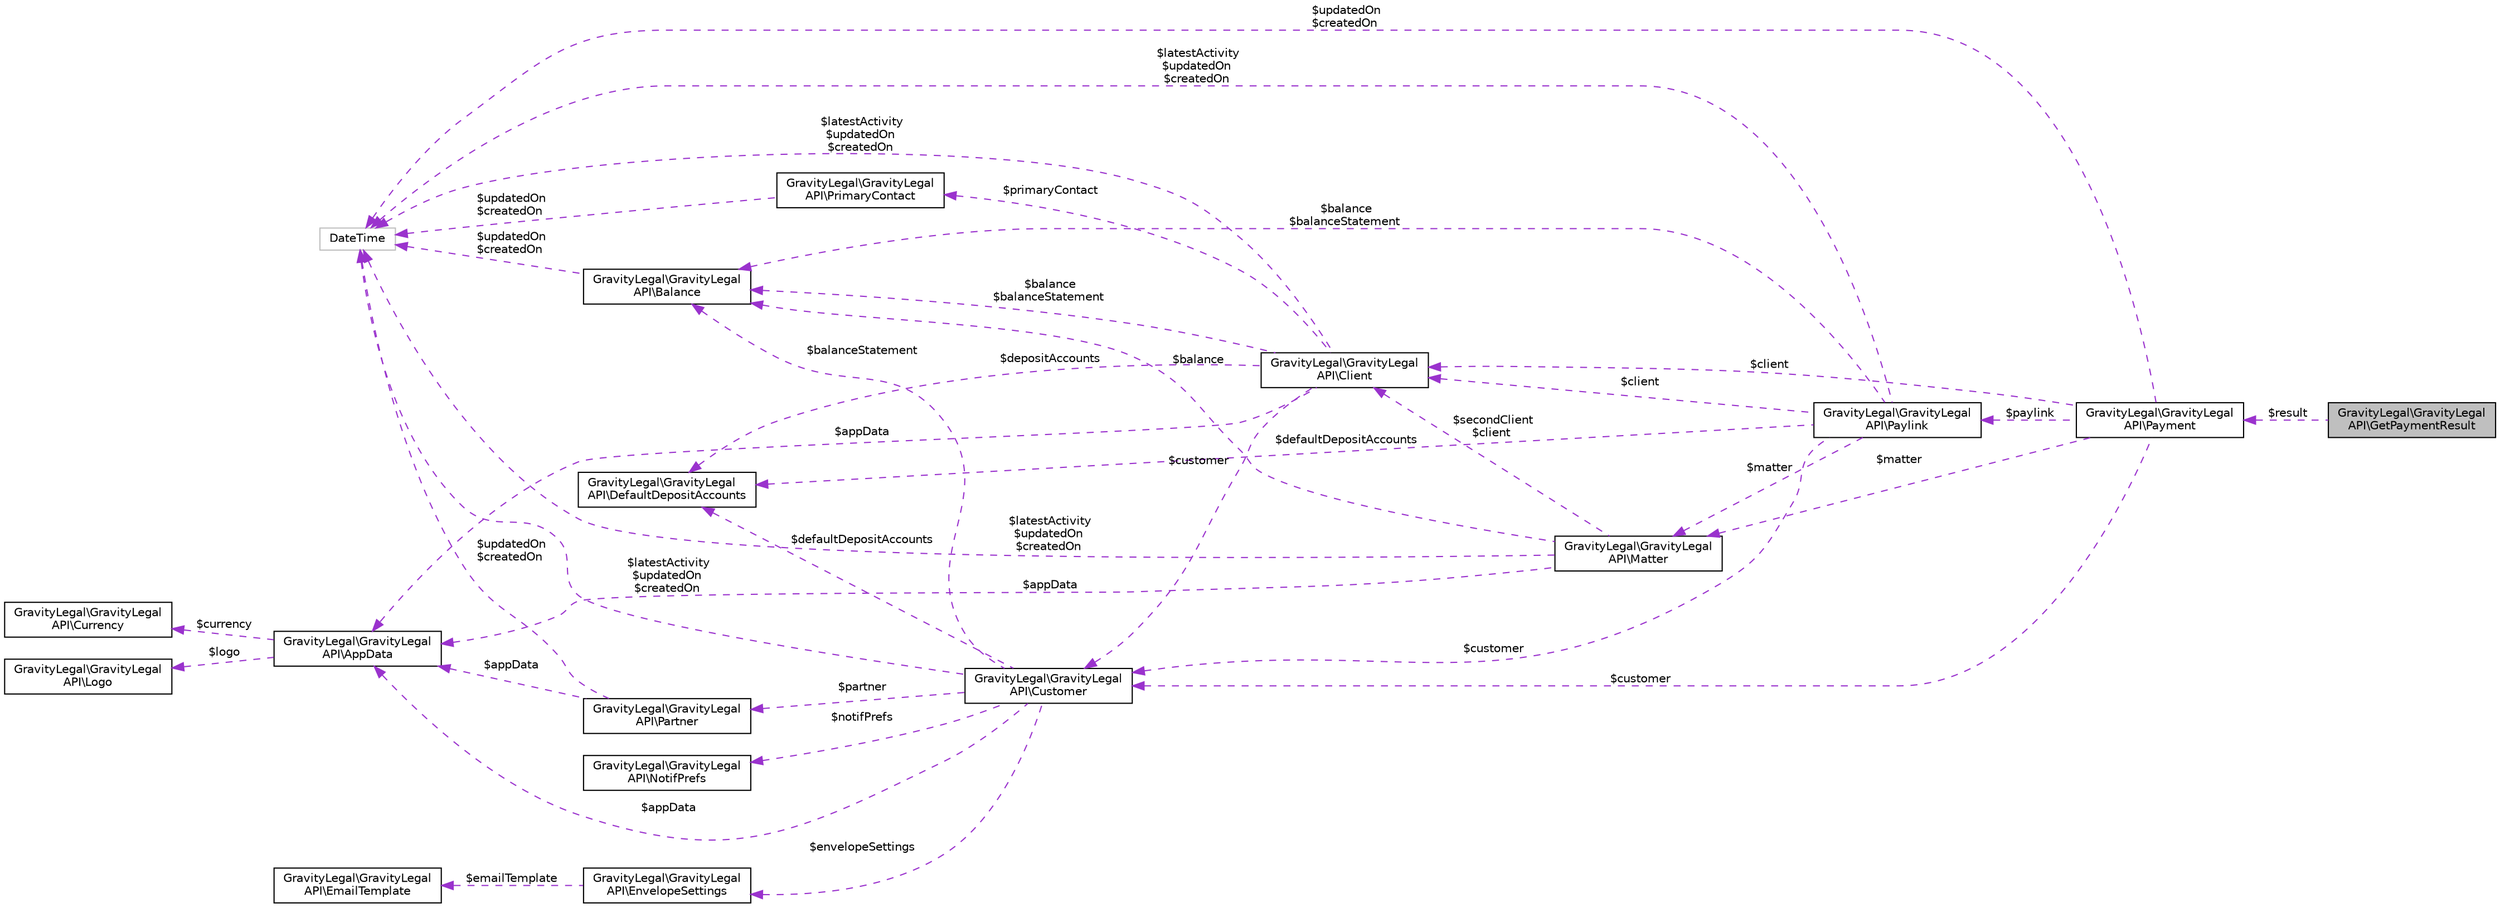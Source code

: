 digraph "GravityLegal\GravityLegalAPI\GetPaymentResult"
{
 // LATEX_PDF_SIZE
  edge [fontname="Helvetica",fontsize="10",labelfontname="Helvetica",labelfontsize="10"];
  node [fontname="Helvetica",fontsize="10",shape=record];
  rankdir="LR";
  Node1 [label="GravityLegal\\GravityLegal\lAPI\\GetPaymentResult",height=0.2,width=0.4,color="black", fillcolor="grey75", style="filled", fontcolor="black",tooltip=" "];
  Node2 -> Node1 [dir="back",color="darkorchid3",fontsize="10",style="dashed",label=" $result" ];
  Node2 [label="GravityLegal\\GravityLegal\lAPI\\Payment",height=0.2,width=0.4,color="black", fillcolor="white", style="filled",URL="$classGravityLegal_1_1GravityLegalAPI_1_1Payment.html",tooltip=" "];
  Node3 -> Node2 [dir="back",color="darkorchid3",fontsize="10",style="dashed",label=" $matter" ];
  Node3 [label="GravityLegal\\GravityLegal\lAPI\\Matter",height=0.2,width=0.4,color="black", fillcolor="white", style="filled",URL="$classGravityLegal_1_1GravityLegalAPI_1_1Matter.html",tooltip=" "];
  Node4 -> Node3 [dir="back",color="darkorchid3",fontsize="10",style="dashed",label=" $latestActivity\n$updatedOn\n$createdOn" ];
  Node4 [label="DateTime",height=0.2,width=0.4,color="grey75", fillcolor="white", style="filled",tooltip=" "];
  Node5 -> Node3 [dir="back",color="darkorchid3",fontsize="10",style="dashed",label=" $balance" ];
  Node5 [label="GravityLegal\\GravityLegal\lAPI\\Balance",height=0.2,width=0.4,color="black", fillcolor="white", style="filled",URL="$classGravityLegal_1_1GravityLegalAPI_1_1Balance.html",tooltip=" "];
  Node4 -> Node5 [dir="back",color="darkorchid3",fontsize="10",style="dashed",label=" $updatedOn\n$createdOn" ];
  Node6 -> Node3 [dir="back",color="darkorchid3",fontsize="10",style="dashed",label=" $appData" ];
  Node6 [label="GravityLegal\\GravityLegal\lAPI\\AppData",height=0.2,width=0.4,color="black", fillcolor="white", style="filled",URL="$classGravityLegal_1_1GravityLegalAPI_1_1AppData.html",tooltip=" "];
  Node7 -> Node6 [dir="back",color="darkorchid3",fontsize="10",style="dashed",label=" $currency" ];
  Node7 [label="GravityLegal\\GravityLegal\lAPI\\Currency",height=0.2,width=0.4,color="black", fillcolor="white", style="filled",URL="$classGravityLegal_1_1GravityLegalAPI_1_1Currency.html",tooltip=" "];
  Node8 -> Node6 [dir="back",color="darkorchid3",fontsize="10",style="dashed",label=" $logo" ];
  Node8 [label="GravityLegal\\GravityLegal\lAPI\\Logo",height=0.2,width=0.4,color="black", fillcolor="white", style="filled",URL="$classGravityLegal_1_1GravityLegalAPI_1_1Logo.html",tooltip=" "];
  Node9 -> Node3 [dir="back",color="darkorchid3",fontsize="10",style="dashed",label=" $secondClient\n$client" ];
  Node9 [label="GravityLegal\\GravityLegal\lAPI\\Client",height=0.2,width=0.4,color="black", fillcolor="white", style="filled",URL="$classGravityLegal_1_1GravityLegalAPI_1_1Client.html",tooltip=" "];
  Node10 -> Node9 [dir="back",color="darkorchid3",fontsize="10",style="dashed",label=" $primaryContact" ];
  Node10 [label="GravityLegal\\GravityLegal\lAPI\\PrimaryContact",height=0.2,width=0.4,color="black", fillcolor="white", style="filled",URL="$classGravityLegal_1_1GravityLegalAPI_1_1PrimaryContact.html",tooltip=" "];
  Node4 -> Node10 [dir="back",color="darkorchid3",fontsize="10",style="dashed",label=" $updatedOn\n$createdOn" ];
  Node11 -> Node9 [dir="back",color="darkorchid3",fontsize="10",style="dashed",label=" $depositAccounts" ];
  Node11 [label="GravityLegal\\GravityLegal\lAPI\\DefaultDepositAccounts",height=0.2,width=0.4,color="black", fillcolor="white", style="filled",URL="$classGravityLegal_1_1GravityLegalAPI_1_1DefaultDepositAccounts.html",tooltip=" "];
  Node4 -> Node9 [dir="back",color="darkorchid3",fontsize="10",style="dashed",label=" $latestActivity\n$updatedOn\n$createdOn" ];
  Node5 -> Node9 [dir="back",color="darkorchid3",fontsize="10",style="dashed",label=" $balance\n$balanceStatement" ];
  Node6 -> Node9 [dir="back",color="darkorchid3",fontsize="10",style="dashed",label=" $appData" ];
  Node12 -> Node9 [dir="back",color="darkorchid3",fontsize="10",style="dashed",label=" $customer" ];
  Node12 [label="GravityLegal\\GravityLegal\lAPI\\Customer",height=0.2,width=0.4,color="black", fillcolor="white", style="filled",URL="$classGravityLegal_1_1GravityLegalAPI_1_1Customer.html",tooltip=" "];
  Node11 -> Node12 [dir="back",color="darkorchid3",fontsize="10",style="dashed",label=" $defaultDepositAccounts" ];
  Node13 -> Node12 [dir="back",color="darkorchid3",fontsize="10",style="dashed",label=" $notifPrefs" ];
  Node13 [label="GravityLegal\\GravityLegal\lAPI\\NotifPrefs",height=0.2,width=0.4,color="black", fillcolor="white", style="filled",URL="$classGravityLegal_1_1GravityLegalAPI_1_1NotifPrefs.html",tooltip=" "];
  Node4 -> Node12 [dir="back",color="darkorchid3",fontsize="10",style="dashed",label=" $latestActivity\n$updatedOn\n$createdOn" ];
  Node14 -> Node12 [dir="back",color="darkorchid3",fontsize="10",style="dashed",label=" $envelopeSettings" ];
  Node14 [label="GravityLegal\\GravityLegal\lAPI\\EnvelopeSettings",height=0.2,width=0.4,color="black", fillcolor="white", style="filled",URL="$classGravityLegal_1_1GravityLegalAPI_1_1EnvelopeSettings.html",tooltip=" "];
  Node15 -> Node14 [dir="back",color="darkorchid3",fontsize="10",style="dashed",label=" $emailTemplate" ];
  Node15 [label="GravityLegal\\GravityLegal\lAPI\\EmailTemplate",height=0.2,width=0.4,color="black", fillcolor="white", style="filled",URL="$classGravityLegal_1_1GravityLegalAPI_1_1EmailTemplate.html",tooltip=" "];
  Node5 -> Node12 [dir="back",color="darkorchid3",fontsize="10",style="dashed",label=" $balanceStatement" ];
  Node6 -> Node12 [dir="back",color="darkorchid3",fontsize="10",style="dashed",label=" $appData" ];
  Node16 -> Node12 [dir="back",color="darkorchid3",fontsize="10",style="dashed",label=" $partner" ];
  Node16 [label="GravityLegal\\GravityLegal\lAPI\\Partner",height=0.2,width=0.4,color="black", fillcolor="white", style="filled",URL="$classGravityLegal_1_1GravityLegalAPI_1_1Partner.html",tooltip=" "];
  Node4 -> Node16 [dir="back",color="darkorchid3",fontsize="10",style="dashed",label=" $updatedOn\n$createdOn" ];
  Node6 -> Node16 [dir="back",color="darkorchid3",fontsize="10",style="dashed",label=" $appData" ];
  Node4 -> Node2 [dir="back",color="darkorchid3",fontsize="10",style="dashed",label=" $updatedOn\n$createdOn" ];
  Node17 -> Node2 [dir="back",color="darkorchid3",fontsize="10",style="dashed",label=" $paylink" ];
  Node17 [label="GravityLegal\\GravityLegal\lAPI\\Paylink",height=0.2,width=0.4,color="black", fillcolor="white", style="filled",URL="$classGravityLegal_1_1GravityLegalAPI_1_1Paylink.html",tooltip=" "];
  Node11 -> Node17 [dir="back",color="darkorchid3",fontsize="10",style="dashed",label=" $defaultDepositAccounts" ];
  Node3 -> Node17 [dir="back",color="darkorchid3",fontsize="10",style="dashed",label=" $matter" ];
  Node4 -> Node17 [dir="back",color="darkorchid3",fontsize="10",style="dashed",label=" $latestActivity\n$updatedOn\n$createdOn" ];
  Node5 -> Node17 [dir="back",color="darkorchid3",fontsize="10",style="dashed",label=" $balance\n$balanceStatement" ];
  Node12 -> Node17 [dir="back",color="darkorchid3",fontsize="10",style="dashed",label=" $customer" ];
  Node9 -> Node17 [dir="back",color="darkorchid3",fontsize="10",style="dashed",label=" $client" ];
  Node12 -> Node2 [dir="back",color="darkorchid3",fontsize="10",style="dashed",label=" $customer" ];
  Node9 -> Node2 [dir="back",color="darkorchid3",fontsize="10",style="dashed",label=" $client" ];
}
